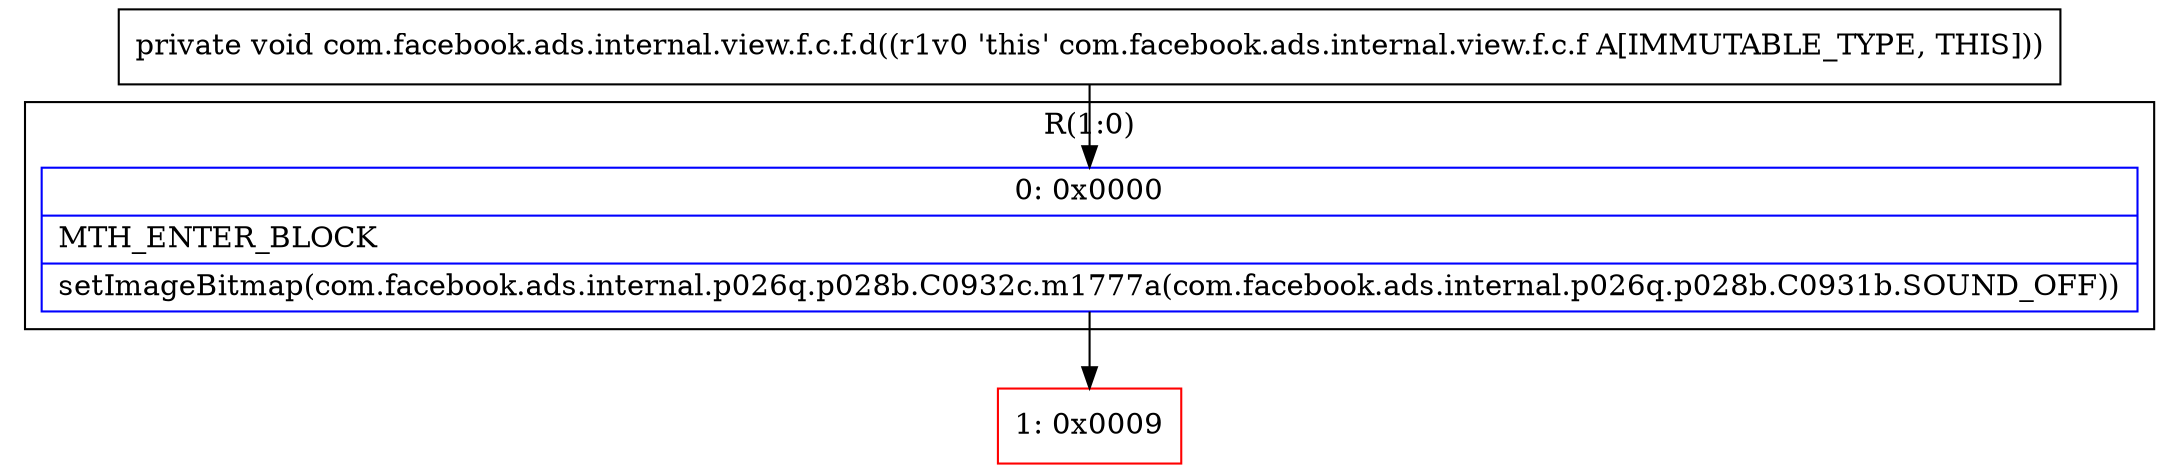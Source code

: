 digraph "CFG forcom.facebook.ads.internal.view.f.c.f.d()V" {
subgraph cluster_Region_700323943 {
label = "R(1:0)";
node [shape=record,color=blue];
Node_0 [shape=record,label="{0\:\ 0x0000|MTH_ENTER_BLOCK\l|setImageBitmap(com.facebook.ads.internal.p026q.p028b.C0932c.m1777a(com.facebook.ads.internal.p026q.p028b.C0931b.SOUND_OFF))\l}"];
}
Node_1 [shape=record,color=red,label="{1\:\ 0x0009}"];
MethodNode[shape=record,label="{private void com.facebook.ads.internal.view.f.c.f.d((r1v0 'this' com.facebook.ads.internal.view.f.c.f A[IMMUTABLE_TYPE, THIS])) }"];
MethodNode -> Node_0;
Node_0 -> Node_1;
}

